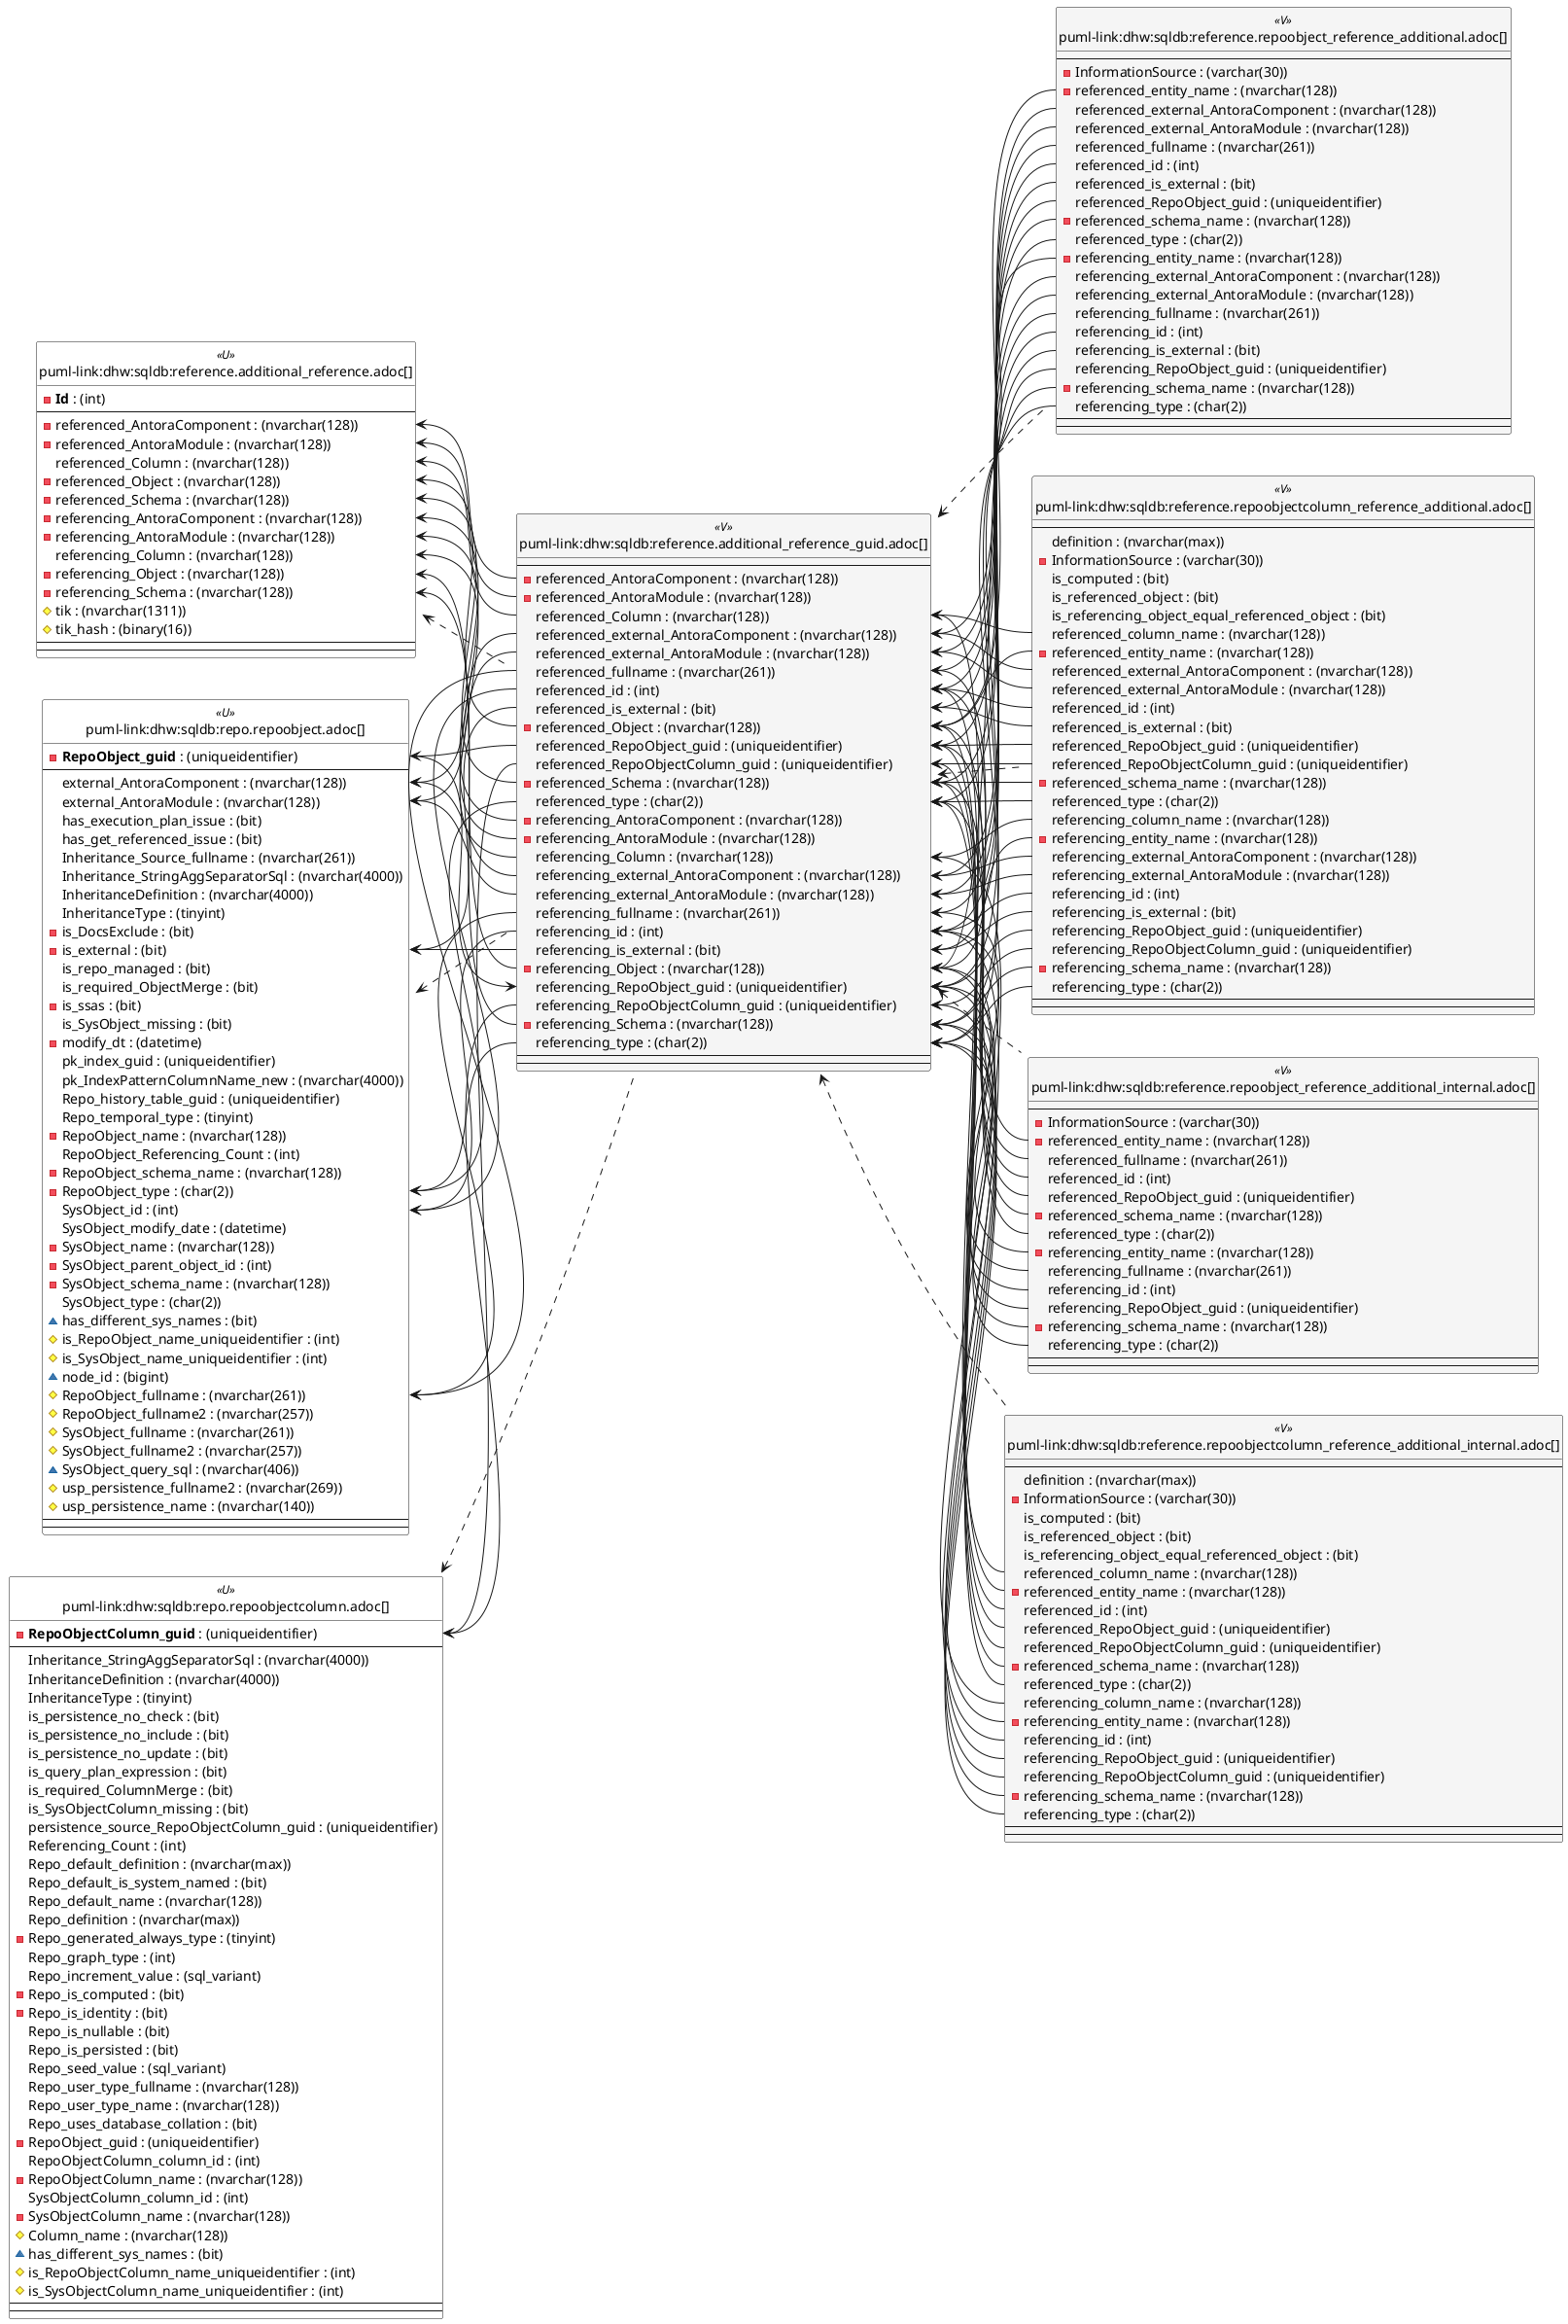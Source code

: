 @startuml
left to right direction
'top to bottom direction
hide circle
'avoide "." issues:
set namespaceSeparator none


skinparam class {
  BackgroundColor White
  BackgroundColor<<FN>> Yellow
  BackgroundColor<<FS>> Yellow
  BackgroundColor<<FT>> LightGray
  BackgroundColor<<IF>> Yellow
  BackgroundColor<<IS>> Yellow
  BackgroundColor<<P>> Aqua
  BackgroundColor<<PC>> Aqua
  BackgroundColor<<SN>> Yellow
  BackgroundColor<<SO>> SlateBlue
  BackgroundColor<<TF>> LightGray
  BackgroundColor<<TR>> Tomato
  BackgroundColor<<U>> White
  BackgroundColor<<V>> WhiteSmoke
  BackgroundColor<<X>> Aqua
  BackgroundColor<<external>> AliceBlue
}


entity "puml-link:dhw:sqldb:reference.additional_reference.adoc[]" as reference.additional_Reference << U >> {
  - **Id** : (int)
  --
  - referenced_AntoraComponent : (nvarchar(128))
  - referenced_AntoraModule : (nvarchar(128))
  referenced_Column : (nvarchar(128))
  - referenced_Object : (nvarchar(128))
  - referenced_Schema : (nvarchar(128))
  - referencing_AntoraComponent : (nvarchar(128))
  - referencing_AntoraModule : (nvarchar(128))
  referencing_Column : (nvarchar(128))
  - referencing_Object : (nvarchar(128))
  - referencing_Schema : (nvarchar(128))
  # tik : (nvarchar(1311))
  # tik_hash : (binary(16))
  --
  --
}

entity "puml-link:dhw:sqldb:reference.additional_reference_guid.adoc[]" as reference.additional_Reference_guid << V >> {
  --
  - referenced_AntoraComponent : (nvarchar(128))
  - referenced_AntoraModule : (nvarchar(128))
  referenced_Column : (nvarchar(128))
  referenced_external_AntoraComponent : (nvarchar(128))
  referenced_external_AntoraModule : (nvarchar(128))
  referenced_fullname : (nvarchar(261))
  referenced_id : (int)
  referenced_is_external : (bit)
  - referenced_Object : (nvarchar(128))
  referenced_RepoObject_guid : (uniqueidentifier)
  referenced_RepoObjectColumn_guid : (uniqueidentifier)
  - referenced_Schema : (nvarchar(128))
  referenced_type : (char(2))
  - referencing_AntoraComponent : (nvarchar(128))
  - referencing_AntoraModule : (nvarchar(128))
  referencing_Column : (nvarchar(128))
  referencing_external_AntoraComponent : (nvarchar(128))
  referencing_external_AntoraModule : (nvarchar(128))
  referencing_fullname : (nvarchar(261))
  referencing_id : (int)
  referencing_is_external : (bit)
  - referencing_Object : (nvarchar(128))
  referencing_RepoObject_guid : (uniqueidentifier)
  referencing_RepoObjectColumn_guid : (uniqueidentifier)
  - referencing_Schema : (nvarchar(128))
  referencing_type : (char(2))
  --
  --
}

entity "puml-link:dhw:sqldb:reference.repoobject_reference_additional.adoc[]" as reference.RepoObject_reference_additional << V >> {
  --
  - InformationSource : (varchar(30))
  - referenced_entity_name : (nvarchar(128))
  referenced_external_AntoraComponent : (nvarchar(128))
  referenced_external_AntoraModule : (nvarchar(128))
  referenced_fullname : (nvarchar(261))
  referenced_id : (int)
  referenced_is_external : (bit)
  referenced_RepoObject_guid : (uniqueidentifier)
  - referenced_schema_name : (nvarchar(128))
  referenced_type : (char(2))
  - referencing_entity_name : (nvarchar(128))
  referencing_external_AntoraComponent : (nvarchar(128))
  referencing_external_AntoraModule : (nvarchar(128))
  referencing_fullname : (nvarchar(261))
  referencing_id : (int)
  referencing_is_external : (bit)
  referencing_RepoObject_guid : (uniqueidentifier)
  - referencing_schema_name : (nvarchar(128))
  referencing_type : (char(2))
  --
  --
}

entity "puml-link:dhw:sqldb:reference.repoobject_reference_additional_internal.adoc[]" as reference.RepoObject_reference_additional_internal << V >> {
  --
  - InformationSource : (varchar(30))
  - referenced_entity_name : (nvarchar(128))
  referenced_fullname : (nvarchar(261))
  referenced_id : (int)
  referenced_RepoObject_guid : (uniqueidentifier)
  - referenced_schema_name : (nvarchar(128))
  referenced_type : (char(2))
  - referencing_entity_name : (nvarchar(128))
  referencing_fullname : (nvarchar(261))
  referencing_id : (int)
  referencing_RepoObject_guid : (uniqueidentifier)
  - referencing_schema_name : (nvarchar(128))
  referencing_type : (char(2))
  --
  --
}

entity "puml-link:dhw:sqldb:reference.repoobjectcolumn_reference_additional.adoc[]" as reference.RepoObjectColumn_reference_additional << V >> {
  --
  definition : (nvarchar(max))
  - InformationSource : (varchar(30))
  is_computed : (bit)
  is_referenced_object : (bit)
  is_referencing_object_equal_referenced_object : (bit)
  referenced_column_name : (nvarchar(128))
  - referenced_entity_name : (nvarchar(128))
  referenced_external_AntoraComponent : (nvarchar(128))
  referenced_external_AntoraModule : (nvarchar(128))
  referenced_id : (int)
  referenced_is_external : (bit)
  referenced_RepoObject_guid : (uniqueidentifier)
  referenced_RepoObjectColumn_guid : (uniqueidentifier)
  - referenced_schema_name : (nvarchar(128))
  referenced_type : (char(2))
  referencing_column_name : (nvarchar(128))
  - referencing_entity_name : (nvarchar(128))
  referencing_external_AntoraComponent : (nvarchar(128))
  referencing_external_AntoraModule : (nvarchar(128))
  referencing_id : (int)
  referencing_is_external : (bit)
  referencing_RepoObject_guid : (uniqueidentifier)
  referencing_RepoObjectColumn_guid : (uniqueidentifier)
  - referencing_schema_name : (nvarchar(128))
  referencing_type : (char(2))
  --
  --
}

entity "puml-link:dhw:sqldb:reference.repoobjectcolumn_reference_additional_internal.adoc[]" as reference.RepoObjectColumn_reference_additional_internal << V >> {
  --
  definition : (nvarchar(max))
  - InformationSource : (varchar(30))
  is_computed : (bit)
  is_referenced_object : (bit)
  is_referencing_object_equal_referenced_object : (bit)
  referenced_column_name : (nvarchar(128))
  - referenced_entity_name : (nvarchar(128))
  referenced_id : (int)
  referenced_RepoObject_guid : (uniqueidentifier)
  referenced_RepoObjectColumn_guid : (uniqueidentifier)
  - referenced_schema_name : (nvarchar(128))
  referenced_type : (char(2))
  referencing_column_name : (nvarchar(128))
  - referencing_entity_name : (nvarchar(128))
  referencing_id : (int)
  referencing_RepoObject_guid : (uniqueidentifier)
  referencing_RepoObjectColumn_guid : (uniqueidentifier)
  - referencing_schema_name : (nvarchar(128))
  referencing_type : (char(2))
  --
  --
}

entity "puml-link:dhw:sqldb:repo.repoobject.adoc[]" as repo.RepoObject << U >> {
  - **RepoObject_guid** : (uniqueidentifier)
  --
  external_AntoraComponent : (nvarchar(128))
  external_AntoraModule : (nvarchar(128))
  has_execution_plan_issue : (bit)
  has_get_referenced_issue : (bit)
  Inheritance_Source_fullname : (nvarchar(261))
  Inheritance_StringAggSeparatorSql : (nvarchar(4000))
  InheritanceDefinition : (nvarchar(4000))
  InheritanceType : (tinyint)
  - is_DocsExclude : (bit)
  - is_external : (bit)
  is_repo_managed : (bit)
  is_required_ObjectMerge : (bit)
  - is_ssas : (bit)
  is_SysObject_missing : (bit)
  - modify_dt : (datetime)
  pk_index_guid : (uniqueidentifier)
  pk_IndexPatternColumnName_new : (nvarchar(4000))
  Repo_history_table_guid : (uniqueidentifier)
  Repo_temporal_type : (tinyint)
  - RepoObject_name : (nvarchar(128))
  RepoObject_Referencing_Count : (int)
  - RepoObject_schema_name : (nvarchar(128))
  - RepoObject_type : (char(2))
  SysObject_id : (int)
  SysObject_modify_date : (datetime)
  - SysObject_name : (nvarchar(128))
  - SysObject_parent_object_id : (int)
  - SysObject_schema_name : (nvarchar(128))
  SysObject_type : (char(2))
  ~ has_different_sys_names : (bit)
  # is_RepoObject_name_uniqueidentifier : (int)
  # is_SysObject_name_uniqueidentifier : (int)
  ~ node_id : (bigint)
  # RepoObject_fullname : (nvarchar(261))
  # RepoObject_fullname2 : (nvarchar(257))
  # SysObject_fullname : (nvarchar(261))
  # SysObject_fullname2 : (nvarchar(257))
  ~ SysObject_query_sql : (nvarchar(406))
  # usp_persistence_fullname2 : (nvarchar(269))
  # usp_persistence_name : (nvarchar(140))
  --
  --
}

entity "puml-link:dhw:sqldb:repo.repoobjectcolumn.adoc[]" as repo.RepoObjectColumn << U >> {
  - **RepoObjectColumn_guid** : (uniqueidentifier)
  --
  Inheritance_StringAggSeparatorSql : (nvarchar(4000))
  InheritanceDefinition : (nvarchar(4000))
  InheritanceType : (tinyint)
  is_persistence_no_check : (bit)
  is_persistence_no_include : (bit)
  is_persistence_no_update : (bit)
  is_query_plan_expression : (bit)
  is_required_ColumnMerge : (bit)
  is_SysObjectColumn_missing : (bit)
  persistence_source_RepoObjectColumn_guid : (uniqueidentifier)
  Referencing_Count : (int)
  Repo_default_definition : (nvarchar(max))
  Repo_default_is_system_named : (bit)
  Repo_default_name : (nvarchar(128))
  Repo_definition : (nvarchar(max))
  - Repo_generated_always_type : (tinyint)
  Repo_graph_type : (int)
  Repo_increment_value : (sql_variant)
  - Repo_is_computed : (bit)
  - Repo_is_identity : (bit)
  Repo_is_nullable : (bit)
  Repo_is_persisted : (bit)
  Repo_seed_value : (sql_variant)
  Repo_user_type_fullname : (nvarchar(128))
  Repo_user_type_name : (nvarchar(128))
  Repo_uses_database_collation : (bit)
  - RepoObject_guid : (uniqueidentifier)
  RepoObjectColumn_column_id : (int)
  - RepoObjectColumn_name : (nvarchar(128))
  SysObjectColumn_column_id : (int)
  - SysObjectColumn_name : (nvarchar(128))
  # Column_name : (nvarchar(128))
  ~ has_different_sys_names : (bit)
  # is_RepoObjectColumn_name_uniqueidentifier : (int)
  # is_SysObjectColumn_name_uniqueidentifier : (int)
  --
  --
}

reference.additional_Reference <.. reference.additional_Reference_guid
reference.additional_Reference_guid <.. reference.RepoObject_reference_additional_internal
reference.additional_Reference_guid <.. reference.RepoObjectColumn_reference_additional_internal
reference.additional_Reference_guid <.. reference.RepoObject_reference_additional
reference.additional_Reference_guid <.. reference.RepoObjectColumn_reference_additional
repo.RepoObject <.. reference.additional_Reference_guid
repo.RepoObjectColumn <.. reference.additional_Reference_guid
"reference.additional_Reference::referenced_AntoraComponent" <-- "reference.additional_Reference_guid::referenced_AntoraComponent"
"reference.additional_Reference::referenced_AntoraModule" <-- "reference.additional_Reference_guid::referenced_AntoraModule"
"reference.additional_Reference::referenced_Column" <-- "reference.additional_Reference_guid::referenced_Column"
"reference.additional_Reference::referenced_Object" <-- "reference.additional_Reference_guid::referenced_Object"
"reference.additional_Reference::referenced_Schema" <-- "reference.additional_Reference_guid::referenced_Schema"
"reference.additional_Reference::referencing_AntoraComponent" <-- "reference.additional_Reference_guid::referencing_AntoraComponent"
"reference.additional_Reference::referencing_AntoraModule" <-- "reference.additional_Reference_guid::referencing_AntoraModule"
"reference.additional_Reference::referencing_Column" <-- "reference.additional_Reference_guid::referencing_Column"
"reference.additional_Reference::referencing_Object" <-- "reference.additional_Reference_guid::referencing_Object"
"reference.additional_Reference::referencing_Schema" <-- "reference.additional_Reference_guid::referencing_Schema"
"reference.additional_Reference_guid::referenced_Column" <-- "reference.RepoObjectColumn_reference_additional_internal::referenced_column_name"
"reference.additional_Reference_guid::referenced_Column" <-- "reference.RepoObjectColumn_reference_additional::referenced_column_name"
"reference.additional_Reference_guid::referenced_external_AntoraComponent" <-- "reference.RepoObject_reference_additional::referenced_external_AntoraComponent"
"reference.additional_Reference_guid::referenced_external_AntoraComponent" <-- "reference.RepoObjectColumn_reference_additional::referenced_external_AntoraComponent"
"reference.additional_Reference_guid::referenced_external_AntoraModule" <-- "reference.RepoObject_reference_additional::referenced_external_AntoraModule"
"reference.additional_Reference_guid::referenced_external_AntoraModule" <-- "reference.RepoObjectColumn_reference_additional::referenced_external_AntoraModule"
"reference.additional_Reference_guid::referenced_fullname" <-- "reference.RepoObject_reference_additional_internal::referenced_fullname"
"reference.additional_Reference_guid::referenced_fullname" <-- "reference.RepoObject_reference_additional::referenced_fullname"
"reference.additional_Reference_guid::referenced_id" <-- "reference.RepoObject_reference_additional_internal::referenced_id"
"reference.additional_Reference_guid::referenced_id" <-- "reference.RepoObjectColumn_reference_additional_internal::referenced_id"
"reference.additional_Reference_guid::referenced_id" <-- "reference.RepoObject_reference_additional::referenced_id"
"reference.additional_Reference_guid::referenced_id" <-- "reference.RepoObjectColumn_reference_additional::referenced_id"
"reference.additional_Reference_guid::referenced_is_external" <-- "reference.RepoObject_reference_additional::referenced_is_external"
"reference.additional_Reference_guid::referenced_is_external" <-- "reference.RepoObjectColumn_reference_additional::referenced_is_external"
"reference.additional_Reference_guid::referenced_Object" <-- "reference.RepoObject_reference_additional_internal::referenced_entity_name"
"reference.additional_Reference_guid::referenced_Object" <-- "reference.RepoObjectColumn_reference_additional_internal::referenced_entity_name"
"reference.additional_Reference_guid::referenced_Object" <-- "reference.RepoObject_reference_additional::referenced_entity_name"
"reference.additional_Reference_guid::referenced_Object" <-- "reference.RepoObjectColumn_reference_additional::referenced_entity_name"
"reference.additional_Reference_guid::referenced_RepoObject_guid" <-- "reference.RepoObject_reference_additional_internal::referenced_RepoObject_guid"
"reference.additional_Reference_guid::referenced_RepoObject_guid" <-- "reference.RepoObjectColumn_reference_additional_internal::referenced_RepoObject_guid"
"reference.additional_Reference_guid::referenced_RepoObject_guid" <-- "reference.RepoObject_reference_additional::referenced_RepoObject_guid"
"reference.additional_Reference_guid::referenced_RepoObject_guid" <-- "reference.RepoObjectColumn_reference_additional::referenced_RepoObject_guid"
"reference.additional_Reference_guid::referenced_RepoObjectColumn_guid" <-- "reference.RepoObjectColumn_reference_additional_internal::referenced_RepoObjectColumn_guid"
"reference.additional_Reference_guid::referenced_RepoObjectColumn_guid" <-- "reference.RepoObjectColumn_reference_additional::referenced_RepoObjectColumn_guid"
"reference.additional_Reference_guid::referenced_Schema" <-- "reference.RepoObject_reference_additional_internal::referenced_schema_name"
"reference.additional_Reference_guid::referenced_Schema" <-- "reference.RepoObjectColumn_reference_additional_internal::referenced_schema_name"
"reference.additional_Reference_guid::referenced_Schema" <-- "reference.RepoObject_reference_additional::referenced_schema_name"
"reference.additional_Reference_guid::referenced_Schema" <-- "reference.RepoObjectColumn_reference_additional::referenced_schema_name"
"reference.additional_Reference_guid::referenced_type" <-- "reference.RepoObject_reference_additional_internal::referenced_type"
"reference.additional_Reference_guid::referenced_type" <-- "reference.RepoObjectColumn_reference_additional_internal::referenced_type"
"reference.additional_Reference_guid::referenced_type" <-- "reference.RepoObject_reference_additional::referenced_type"
"reference.additional_Reference_guid::referenced_type" <-- "reference.RepoObjectColumn_reference_additional::referenced_type"
"reference.additional_Reference_guid::referencing_Column" <-- "reference.RepoObjectColumn_reference_additional_internal::referencing_column_name"
"reference.additional_Reference_guid::referencing_Column" <-- "reference.RepoObjectColumn_reference_additional::referencing_column_name"
"reference.additional_Reference_guid::referencing_external_AntoraComponent" <-- "reference.RepoObject_reference_additional::referencing_external_AntoraComponent"
"reference.additional_Reference_guid::referencing_external_AntoraComponent" <-- "reference.RepoObjectColumn_reference_additional::referencing_external_AntoraComponent"
"reference.additional_Reference_guid::referencing_external_AntoraModule" <-- "reference.RepoObject_reference_additional::referencing_external_AntoraModule"
"reference.additional_Reference_guid::referencing_external_AntoraModule" <-- "reference.RepoObjectColumn_reference_additional::referencing_external_AntoraModule"
"reference.additional_Reference_guid::referencing_fullname" <-- "reference.RepoObject_reference_additional_internal::referencing_fullname"
"reference.additional_Reference_guid::referencing_fullname" <-- "reference.RepoObject_reference_additional::referencing_fullname"
"reference.additional_Reference_guid::referencing_id" <-- "reference.RepoObject_reference_additional_internal::referencing_id"
"reference.additional_Reference_guid::referencing_id" <-- "reference.RepoObjectColumn_reference_additional_internal::referencing_id"
"reference.additional_Reference_guid::referencing_id" <-- "reference.RepoObject_reference_additional::referencing_id"
"reference.additional_Reference_guid::referencing_id" <-- "reference.RepoObjectColumn_reference_additional::referencing_id"
"reference.additional_Reference_guid::referencing_is_external" <-- "reference.RepoObject_reference_additional::referencing_is_external"
"reference.additional_Reference_guid::referencing_is_external" <-- "reference.RepoObjectColumn_reference_additional::referencing_is_external"
"reference.additional_Reference_guid::referencing_Object" <-- "reference.RepoObject_reference_additional_internal::referencing_entity_name"
"reference.additional_Reference_guid::referencing_Object" <-- "reference.RepoObjectColumn_reference_additional_internal::referencing_entity_name"
"reference.additional_Reference_guid::referencing_Object" <-- "reference.RepoObject_reference_additional::referencing_entity_name"
"reference.additional_Reference_guid::referencing_Object" <-- "reference.RepoObjectColumn_reference_additional::referencing_entity_name"
"reference.additional_Reference_guid::referencing_RepoObject_guid" <-- "reference.RepoObject_reference_additional_internal::referencing_RepoObject_guid"
"reference.additional_Reference_guid::referencing_RepoObject_guid" <-- "reference.RepoObjectColumn_reference_additional_internal::referencing_RepoObject_guid"
"reference.additional_Reference_guid::referencing_RepoObject_guid" <-- "reference.RepoObject_reference_additional::referencing_RepoObject_guid"
"reference.additional_Reference_guid::referencing_RepoObject_guid" <-- "reference.RepoObjectColumn_reference_additional::referencing_RepoObject_guid"
"reference.additional_Reference_guid::referencing_RepoObjectColumn_guid" <-- "reference.RepoObjectColumn_reference_additional_internal::referencing_RepoObjectColumn_guid"
"reference.additional_Reference_guid::referencing_RepoObjectColumn_guid" <-- "reference.RepoObjectColumn_reference_additional::referencing_RepoObjectColumn_guid"
"reference.additional_Reference_guid::referencing_Schema" <-- "reference.RepoObject_reference_additional_internal::referencing_schema_name"
"reference.additional_Reference_guid::referencing_Schema" <-- "reference.RepoObjectColumn_reference_additional_internal::referencing_schema_name"
"reference.additional_Reference_guid::referencing_Schema" <-- "reference.RepoObject_reference_additional::referencing_schema_name"
"reference.additional_Reference_guid::referencing_Schema" <-- "reference.RepoObjectColumn_reference_additional::referencing_schema_name"
"reference.additional_Reference_guid::referencing_type" <-- "reference.RepoObject_reference_additional_internal::referencing_type"
"reference.additional_Reference_guid::referencing_type" <-- "reference.RepoObjectColumn_reference_additional_internal::referencing_type"
"reference.additional_Reference_guid::referencing_type" <-- "reference.RepoObject_reference_additional::referencing_type"
"reference.additional_Reference_guid::referencing_type" <-- "reference.RepoObjectColumn_reference_additional::referencing_type"
"repo.RepoObject::external_AntoraComponent" <-- "reference.additional_Reference_guid::referenced_external_AntoraComponent"
"repo.RepoObject::external_AntoraComponent" <-- "reference.additional_Reference_guid::referencing_external_AntoraComponent"
"repo.RepoObject::external_AntoraModule" <-- "reference.additional_Reference_guid::referenced_external_AntoraModule"
"repo.RepoObject::external_AntoraModule" <-- "reference.additional_Reference_guid::referencing_external_AntoraModule"
"repo.RepoObject::is_external" <-- "reference.additional_Reference_guid::referenced_is_external"
"repo.RepoObject::is_external" <-- "reference.additional_Reference_guid::referencing_is_external"
"repo.RepoObject::RepoObject_fullname" <-- "reference.additional_Reference_guid::referenced_fullname"
"repo.RepoObject::RepoObject_fullname" <-- "reference.additional_Reference_guid::referencing_fullname"
"repo.RepoObject::RepoObject_guid" <-- "reference.additional_Reference_guid::referenced_RepoObject_guid"
"repo.RepoObject::RepoObject_guid" <-- "reference.additional_Reference_guid::referencing_RepoObject_guid"
"repo.RepoObject::RepoObject_type" <-- "reference.additional_Reference_guid::referenced_type"
"repo.RepoObject::RepoObject_type" <-- "reference.additional_Reference_guid::referencing_type"
"repo.RepoObject::SysObject_id" <-- "reference.additional_Reference_guid::referenced_id"
"repo.RepoObject::SysObject_id" <-- "reference.additional_Reference_guid::referencing_id"
"repo.RepoObjectColumn::RepoObjectColumn_guid" <-- "reference.additional_Reference_guid::referenced_RepoObjectColumn_guid"
"repo.RepoObjectColumn::RepoObjectColumn_guid" <-- "reference.additional_Reference_guid::referencing_RepoObjectColumn_guid"
@enduml

